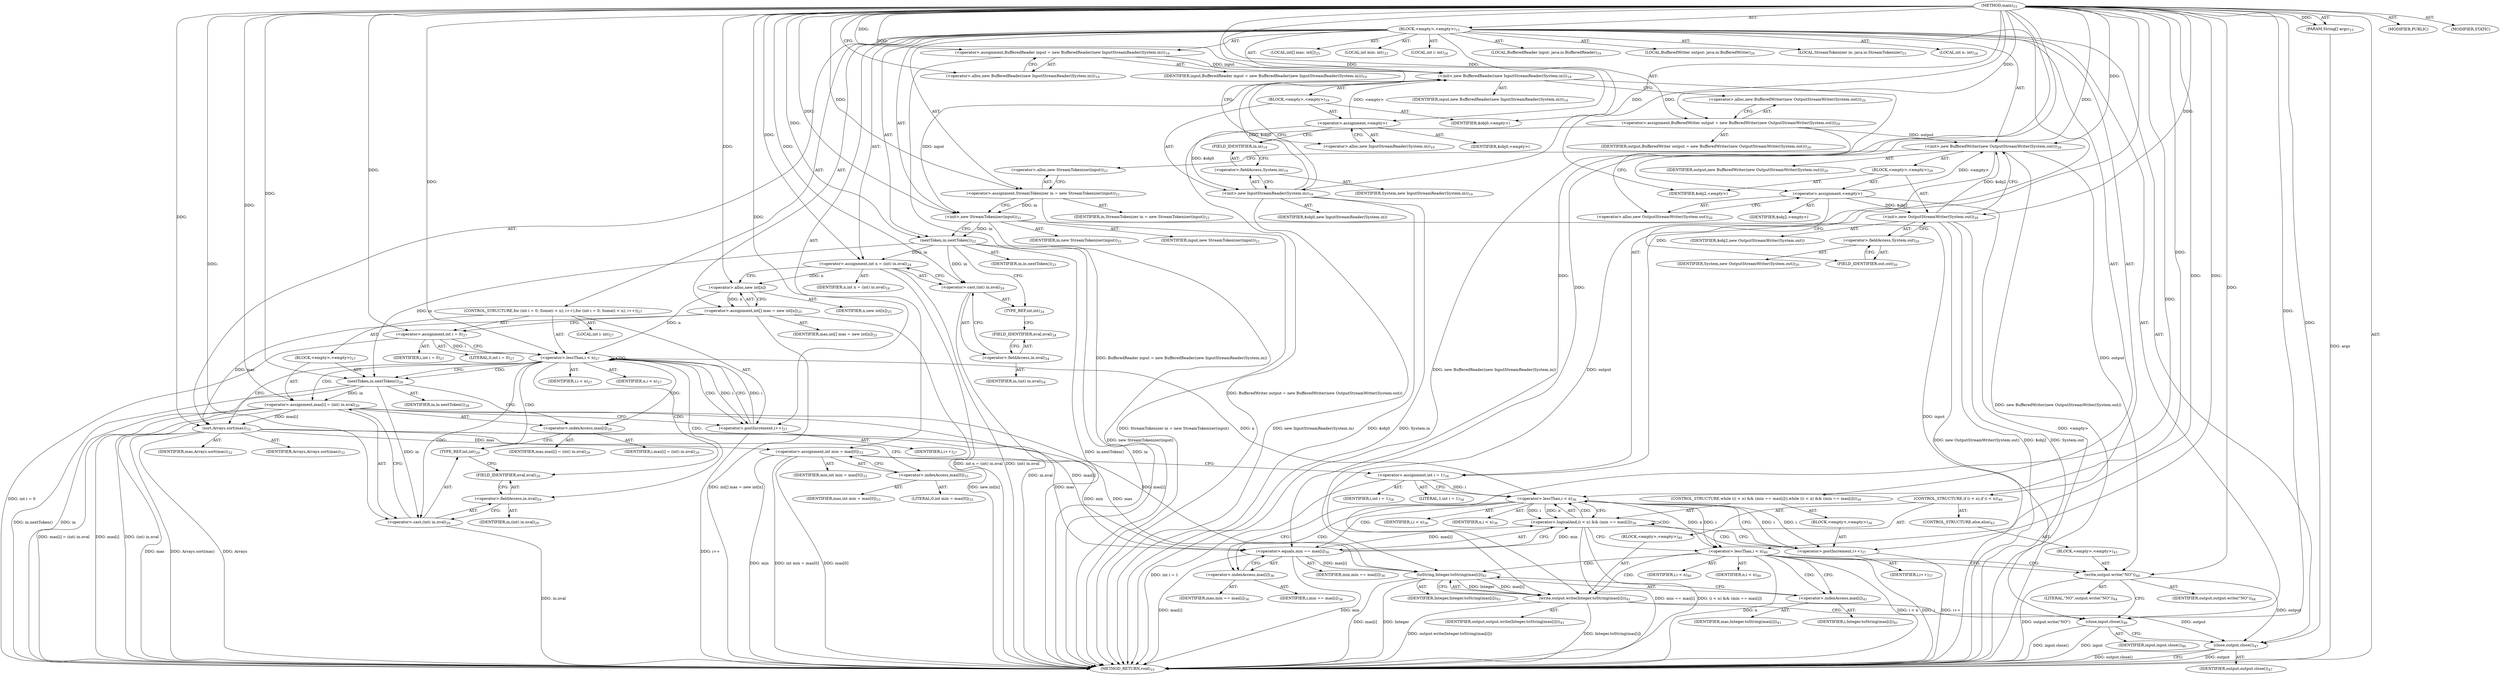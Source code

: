 digraph "main" {  
"23" [label = <(METHOD,main)<SUB>15</SUB>> ]
"24" [label = <(PARAM,String[] args)<SUB>15</SUB>> ]
"25" [label = <(BLOCK,&lt;empty&gt;,&lt;empty&gt;)<SUB>15</SUB>> ]
"4" [label = <(LOCAL,BufferedReader input: java.io.BufferedReader)<SUB>19</SUB>> ]
"26" [label = <(&lt;operator&gt;.assignment,BufferedReader input = new BufferedReader(new InputStreamReader(System.in)))<SUB>19</SUB>> ]
"27" [label = <(IDENTIFIER,input,BufferedReader input = new BufferedReader(new InputStreamReader(System.in)))<SUB>19</SUB>> ]
"28" [label = <(&lt;operator&gt;.alloc,new BufferedReader(new InputStreamReader(System.in)))<SUB>19</SUB>> ]
"29" [label = <(&lt;init&gt;,new BufferedReader(new InputStreamReader(System.in)))<SUB>19</SUB>> ]
"3" [label = <(IDENTIFIER,input,new BufferedReader(new InputStreamReader(System.in)))<SUB>19</SUB>> ]
"30" [label = <(BLOCK,&lt;empty&gt;,&lt;empty&gt;)<SUB>19</SUB>> ]
"31" [label = <(&lt;operator&gt;.assignment,&lt;empty&gt;)> ]
"32" [label = <(IDENTIFIER,$obj0,&lt;empty&gt;)> ]
"33" [label = <(&lt;operator&gt;.alloc,new InputStreamReader(System.in))<SUB>19</SUB>> ]
"34" [label = <(&lt;init&gt;,new InputStreamReader(System.in))<SUB>19</SUB>> ]
"35" [label = <(IDENTIFIER,$obj0,new InputStreamReader(System.in))> ]
"36" [label = <(&lt;operator&gt;.fieldAccess,System.in)<SUB>19</SUB>> ]
"37" [label = <(IDENTIFIER,System,new InputStreamReader(System.in))<SUB>19</SUB>> ]
"38" [label = <(FIELD_IDENTIFIER,in,in)<SUB>19</SUB>> ]
"39" [label = <(IDENTIFIER,$obj0,&lt;empty&gt;)> ]
"6" [label = <(LOCAL,BufferedWriter output: java.io.BufferedWriter)<SUB>20</SUB>> ]
"40" [label = <(&lt;operator&gt;.assignment,BufferedWriter output = new BufferedWriter(new OutputStreamWriter(System.out)))<SUB>20</SUB>> ]
"41" [label = <(IDENTIFIER,output,BufferedWriter output = new BufferedWriter(new OutputStreamWriter(System.out)))<SUB>20</SUB>> ]
"42" [label = <(&lt;operator&gt;.alloc,new BufferedWriter(new OutputStreamWriter(System.out)))<SUB>20</SUB>> ]
"43" [label = <(&lt;init&gt;,new BufferedWriter(new OutputStreamWriter(System.out)))<SUB>20</SUB>> ]
"5" [label = <(IDENTIFIER,output,new BufferedWriter(new OutputStreamWriter(System.out)))<SUB>20</SUB>> ]
"44" [label = <(BLOCK,&lt;empty&gt;,&lt;empty&gt;)<SUB>20</SUB>> ]
"45" [label = <(&lt;operator&gt;.assignment,&lt;empty&gt;)> ]
"46" [label = <(IDENTIFIER,$obj2,&lt;empty&gt;)> ]
"47" [label = <(&lt;operator&gt;.alloc,new OutputStreamWriter(System.out))<SUB>20</SUB>> ]
"48" [label = <(&lt;init&gt;,new OutputStreamWriter(System.out))<SUB>20</SUB>> ]
"49" [label = <(IDENTIFIER,$obj2,new OutputStreamWriter(System.out))> ]
"50" [label = <(&lt;operator&gt;.fieldAccess,System.out)<SUB>20</SUB>> ]
"51" [label = <(IDENTIFIER,System,new OutputStreamWriter(System.out))<SUB>20</SUB>> ]
"52" [label = <(FIELD_IDENTIFIER,out,out)<SUB>20</SUB>> ]
"53" [label = <(IDENTIFIER,$obj2,&lt;empty&gt;)> ]
"8" [label = <(LOCAL,StreamTokenizer in: java.io.StreamTokenizer)<SUB>21</SUB>> ]
"54" [label = <(&lt;operator&gt;.assignment,StreamTokenizer in = new StreamTokenizer(input))<SUB>21</SUB>> ]
"55" [label = <(IDENTIFIER,in,StreamTokenizer in = new StreamTokenizer(input))<SUB>21</SUB>> ]
"56" [label = <(&lt;operator&gt;.alloc,new StreamTokenizer(input))<SUB>21</SUB>> ]
"57" [label = <(&lt;init&gt;,new StreamTokenizer(input))<SUB>21</SUB>> ]
"7" [label = <(IDENTIFIER,in,new StreamTokenizer(input))<SUB>21</SUB>> ]
"58" [label = <(IDENTIFIER,input,new StreamTokenizer(input))<SUB>21</SUB>> ]
"59" [label = <(nextToken,in.nextToken())<SUB>23</SUB>> ]
"60" [label = <(IDENTIFIER,in,in.nextToken())<SUB>23</SUB>> ]
"61" [label = <(LOCAL,int n: int)<SUB>24</SUB>> ]
"62" [label = <(&lt;operator&gt;.assignment,int n = (int) in.nval)<SUB>24</SUB>> ]
"63" [label = <(IDENTIFIER,n,int n = (int) in.nval)<SUB>24</SUB>> ]
"64" [label = <(&lt;operator&gt;.cast,(int) in.nval)<SUB>24</SUB>> ]
"65" [label = <(TYPE_REF,int,int)<SUB>24</SUB>> ]
"66" [label = <(&lt;operator&gt;.fieldAccess,in.nval)<SUB>24</SUB>> ]
"67" [label = <(IDENTIFIER,in,(int) in.nval)<SUB>24</SUB>> ]
"68" [label = <(FIELD_IDENTIFIER,nval,nval)<SUB>24</SUB>> ]
"69" [label = <(LOCAL,int[] mas: int[])<SUB>25</SUB>> ]
"70" [label = <(&lt;operator&gt;.assignment,int[] mas = new int[n])<SUB>25</SUB>> ]
"71" [label = <(IDENTIFIER,mas,int[] mas = new int[n])<SUB>25</SUB>> ]
"72" [label = <(&lt;operator&gt;.alloc,new int[n])> ]
"73" [label = <(IDENTIFIER,n,new int[n])<SUB>25</SUB>> ]
"74" [label = <(CONTROL_STRUCTURE,for (int i = 0; Some(i &lt; n); i++),for (int i = 0; Some(i &lt; n); i++))<SUB>27</SUB>> ]
"75" [label = <(LOCAL,int i: int)<SUB>27</SUB>> ]
"76" [label = <(&lt;operator&gt;.assignment,int i = 0)<SUB>27</SUB>> ]
"77" [label = <(IDENTIFIER,i,int i = 0)<SUB>27</SUB>> ]
"78" [label = <(LITERAL,0,int i = 0)<SUB>27</SUB>> ]
"79" [label = <(&lt;operator&gt;.lessThan,i &lt; n)<SUB>27</SUB>> ]
"80" [label = <(IDENTIFIER,i,i &lt; n)<SUB>27</SUB>> ]
"81" [label = <(IDENTIFIER,n,i &lt; n)<SUB>27</SUB>> ]
"82" [label = <(&lt;operator&gt;.postIncrement,i++)<SUB>27</SUB>> ]
"83" [label = <(IDENTIFIER,i,i++)<SUB>27</SUB>> ]
"84" [label = <(BLOCK,&lt;empty&gt;,&lt;empty&gt;)<SUB>27</SUB>> ]
"85" [label = <(nextToken,in.nextToken())<SUB>28</SUB>> ]
"86" [label = <(IDENTIFIER,in,in.nextToken())<SUB>28</SUB>> ]
"87" [label = <(&lt;operator&gt;.assignment,mas[i] = (int) in.nval)<SUB>29</SUB>> ]
"88" [label = <(&lt;operator&gt;.indexAccess,mas[i])<SUB>29</SUB>> ]
"89" [label = <(IDENTIFIER,mas,mas[i] = (int) in.nval)<SUB>29</SUB>> ]
"90" [label = <(IDENTIFIER,i,mas[i] = (int) in.nval)<SUB>29</SUB>> ]
"91" [label = <(&lt;operator&gt;.cast,(int) in.nval)<SUB>29</SUB>> ]
"92" [label = <(TYPE_REF,int,int)<SUB>29</SUB>> ]
"93" [label = <(&lt;operator&gt;.fieldAccess,in.nval)<SUB>29</SUB>> ]
"94" [label = <(IDENTIFIER,in,(int) in.nval)<SUB>29</SUB>> ]
"95" [label = <(FIELD_IDENTIFIER,nval,nval)<SUB>29</SUB>> ]
"96" [label = <(sort,Arrays.sort(mas))<SUB>32</SUB>> ]
"97" [label = <(IDENTIFIER,Arrays,Arrays.sort(mas))<SUB>32</SUB>> ]
"98" [label = <(IDENTIFIER,mas,Arrays.sort(mas))<SUB>32</SUB>> ]
"99" [label = <(LOCAL,int min: int)<SUB>33</SUB>> ]
"100" [label = <(&lt;operator&gt;.assignment,int min = mas[0])<SUB>33</SUB>> ]
"101" [label = <(IDENTIFIER,min,int min = mas[0])<SUB>33</SUB>> ]
"102" [label = <(&lt;operator&gt;.indexAccess,mas[0])<SUB>33</SUB>> ]
"103" [label = <(IDENTIFIER,mas,int min = mas[0])<SUB>33</SUB>> ]
"104" [label = <(LITERAL,0,int min = mas[0])<SUB>33</SUB>> ]
"105" [label = <(LOCAL,int i: int)<SUB>34</SUB>> ]
"106" [label = <(&lt;operator&gt;.assignment,int i = 1)<SUB>34</SUB>> ]
"107" [label = <(IDENTIFIER,i,int i = 1)<SUB>34</SUB>> ]
"108" [label = <(LITERAL,1,int i = 1)<SUB>34</SUB>> ]
"109" [label = <(CONTROL_STRUCTURE,while ((i &lt; n) &amp;&amp; (min == mas[i])),while ((i &lt; n) &amp;&amp; (min == mas[i])))<SUB>36</SUB>> ]
"110" [label = <(&lt;operator&gt;.logicalAnd,(i &lt; n) &amp;&amp; (min == mas[i]))<SUB>36</SUB>> ]
"111" [label = <(&lt;operator&gt;.lessThan,i &lt; n)<SUB>36</SUB>> ]
"112" [label = <(IDENTIFIER,i,i &lt; n)<SUB>36</SUB>> ]
"113" [label = <(IDENTIFIER,n,i &lt; n)<SUB>36</SUB>> ]
"114" [label = <(&lt;operator&gt;.equals,min == mas[i])<SUB>36</SUB>> ]
"115" [label = <(IDENTIFIER,min,min == mas[i])<SUB>36</SUB>> ]
"116" [label = <(&lt;operator&gt;.indexAccess,mas[i])<SUB>36</SUB>> ]
"117" [label = <(IDENTIFIER,mas,min == mas[i])<SUB>36</SUB>> ]
"118" [label = <(IDENTIFIER,i,min == mas[i])<SUB>36</SUB>> ]
"119" [label = <(BLOCK,&lt;empty&gt;,&lt;empty&gt;)<SUB>36</SUB>> ]
"120" [label = <(&lt;operator&gt;.postIncrement,i++)<SUB>37</SUB>> ]
"121" [label = <(IDENTIFIER,i,i++)<SUB>37</SUB>> ]
"122" [label = <(CONTROL_STRUCTURE,if (i &lt; n),if (i &lt; n))<SUB>40</SUB>> ]
"123" [label = <(&lt;operator&gt;.lessThan,i &lt; n)<SUB>40</SUB>> ]
"124" [label = <(IDENTIFIER,i,i &lt; n)<SUB>40</SUB>> ]
"125" [label = <(IDENTIFIER,n,i &lt; n)<SUB>40</SUB>> ]
"126" [label = <(BLOCK,&lt;empty&gt;,&lt;empty&gt;)<SUB>40</SUB>> ]
"127" [label = <(write,output.write(Integer.toString(mas[i])))<SUB>41</SUB>> ]
"128" [label = <(IDENTIFIER,output,output.write(Integer.toString(mas[i])))<SUB>41</SUB>> ]
"129" [label = <(toString,Integer.toString(mas[i]))<SUB>41</SUB>> ]
"130" [label = <(IDENTIFIER,Integer,Integer.toString(mas[i]))<SUB>41</SUB>> ]
"131" [label = <(&lt;operator&gt;.indexAccess,mas[i])<SUB>41</SUB>> ]
"132" [label = <(IDENTIFIER,mas,Integer.toString(mas[i]))<SUB>41</SUB>> ]
"133" [label = <(IDENTIFIER,i,Integer.toString(mas[i]))<SUB>41</SUB>> ]
"134" [label = <(CONTROL_STRUCTURE,else,else)<SUB>43</SUB>> ]
"135" [label = <(BLOCK,&lt;empty&gt;,&lt;empty&gt;)<SUB>43</SUB>> ]
"136" [label = <(write,output.write(&quot;NO&quot;))<SUB>44</SUB>> ]
"137" [label = <(IDENTIFIER,output,output.write(&quot;NO&quot;))<SUB>44</SUB>> ]
"138" [label = <(LITERAL,&quot;NO&quot;,output.write(&quot;NO&quot;))<SUB>44</SUB>> ]
"139" [label = <(close,input.close())<SUB>46</SUB>> ]
"140" [label = <(IDENTIFIER,input,input.close())<SUB>46</SUB>> ]
"141" [label = <(close,output.close())<SUB>47</SUB>> ]
"142" [label = <(IDENTIFIER,output,output.close())<SUB>47</SUB>> ]
"143" [label = <(MODIFIER,PUBLIC)> ]
"144" [label = <(MODIFIER,STATIC)> ]
"145" [label = <(METHOD_RETURN,void)<SUB>15</SUB>> ]
  "23" -> "24"  [ label = "AST: "] 
  "23" -> "25"  [ label = "AST: "] 
  "23" -> "143"  [ label = "AST: "] 
  "23" -> "144"  [ label = "AST: "] 
  "23" -> "145"  [ label = "AST: "] 
  "25" -> "4"  [ label = "AST: "] 
  "25" -> "26"  [ label = "AST: "] 
  "25" -> "29"  [ label = "AST: "] 
  "25" -> "6"  [ label = "AST: "] 
  "25" -> "40"  [ label = "AST: "] 
  "25" -> "43"  [ label = "AST: "] 
  "25" -> "8"  [ label = "AST: "] 
  "25" -> "54"  [ label = "AST: "] 
  "25" -> "57"  [ label = "AST: "] 
  "25" -> "59"  [ label = "AST: "] 
  "25" -> "61"  [ label = "AST: "] 
  "25" -> "62"  [ label = "AST: "] 
  "25" -> "69"  [ label = "AST: "] 
  "25" -> "70"  [ label = "AST: "] 
  "25" -> "74"  [ label = "AST: "] 
  "25" -> "96"  [ label = "AST: "] 
  "25" -> "99"  [ label = "AST: "] 
  "25" -> "100"  [ label = "AST: "] 
  "25" -> "105"  [ label = "AST: "] 
  "25" -> "106"  [ label = "AST: "] 
  "25" -> "109"  [ label = "AST: "] 
  "25" -> "122"  [ label = "AST: "] 
  "25" -> "139"  [ label = "AST: "] 
  "25" -> "141"  [ label = "AST: "] 
  "26" -> "27"  [ label = "AST: "] 
  "26" -> "28"  [ label = "AST: "] 
  "29" -> "3"  [ label = "AST: "] 
  "29" -> "30"  [ label = "AST: "] 
  "30" -> "31"  [ label = "AST: "] 
  "30" -> "34"  [ label = "AST: "] 
  "30" -> "39"  [ label = "AST: "] 
  "31" -> "32"  [ label = "AST: "] 
  "31" -> "33"  [ label = "AST: "] 
  "34" -> "35"  [ label = "AST: "] 
  "34" -> "36"  [ label = "AST: "] 
  "36" -> "37"  [ label = "AST: "] 
  "36" -> "38"  [ label = "AST: "] 
  "40" -> "41"  [ label = "AST: "] 
  "40" -> "42"  [ label = "AST: "] 
  "43" -> "5"  [ label = "AST: "] 
  "43" -> "44"  [ label = "AST: "] 
  "44" -> "45"  [ label = "AST: "] 
  "44" -> "48"  [ label = "AST: "] 
  "44" -> "53"  [ label = "AST: "] 
  "45" -> "46"  [ label = "AST: "] 
  "45" -> "47"  [ label = "AST: "] 
  "48" -> "49"  [ label = "AST: "] 
  "48" -> "50"  [ label = "AST: "] 
  "50" -> "51"  [ label = "AST: "] 
  "50" -> "52"  [ label = "AST: "] 
  "54" -> "55"  [ label = "AST: "] 
  "54" -> "56"  [ label = "AST: "] 
  "57" -> "7"  [ label = "AST: "] 
  "57" -> "58"  [ label = "AST: "] 
  "59" -> "60"  [ label = "AST: "] 
  "62" -> "63"  [ label = "AST: "] 
  "62" -> "64"  [ label = "AST: "] 
  "64" -> "65"  [ label = "AST: "] 
  "64" -> "66"  [ label = "AST: "] 
  "66" -> "67"  [ label = "AST: "] 
  "66" -> "68"  [ label = "AST: "] 
  "70" -> "71"  [ label = "AST: "] 
  "70" -> "72"  [ label = "AST: "] 
  "72" -> "73"  [ label = "AST: "] 
  "74" -> "75"  [ label = "AST: "] 
  "74" -> "76"  [ label = "AST: "] 
  "74" -> "79"  [ label = "AST: "] 
  "74" -> "82"  [ label = "AST: "] 
  "74" -> "84"  [ label = "AST: "] 
  "76" -> "77"  [ label = "AST: "] 
  "76" -> "78"  [ label = "AST: "] 
  "79" -> "80"  [ label = "AST: "] 
  "79" -> "81"  [ label = "AST: "] 
  "82" -> "83"  [ label = "AST: "] 
  "84" -> "85"  [ label = "AST: "] 
  "84" -> "87"  [ label = "AST: "] 
  "85" -> "86"  [ label = "AST: "] 
  "87" -> "88"  [ label = "AST: "] 
  "87" -> "91"  [ label = "AST: "] 
  "88" -> "89"  [ label = "AST: "] 
  "88" -> "90"  [ label = "AST: "] 
  "91" -> "92"  [ label = "AST: "] 
  "91" -> "93"  [ label = "AST: "] 
  "93" -> "94"  [ label = "AST: "] 
  "93" -> "95"  [ label = "AST: "] 
  "96" -> "97"  [ label = "AST: "] 
  "96" -> "98"  [ label = "AST: "] 
  "100" -> "101"  [ label = "AST: "] 
  "100" -> "102"  [ label = "AST: "] 
  "102" -> "103"  [ label = "AST: "] 
  "102" -> "104"  [ label = "AST: "] 
  "106" -> "107"  [ label = "AST: "] 
  "106" -> "108"  [ label = "AST: "] 
  "109" -> "110"  [ label = "AST: "] 
  "109" -> "119"  [ label = "AST: "] 
  "110" -> "111"  [ label = "AST: "] 
  "110" -> "114"  [ label = "AST: "] 
  "111" -> "112"  [ label = "AST: "] 
  "111" -> "113"  [ label = "AST: "] 
  "114" -> "115"  [ label = "AST: "] 
  "114" -> "116"  [ label = "AST: "] 
  "116" -> "117"  [ label = "AST: "] 
  "116" -> "118"  [ label = "AST: "] 
  "119" -> "120"  [ label = "AST: "] 
  "120" -> "121"  [ label = "AST: "] 
  "122" -> "123"  [ label = "AST: "] 
  "122" -> "126"  [ label = "AST: "] 
  "122" -> "134"  [ label = "AST: "] 
  "123" -> "124"  [ label = "AST: "] 
  "123" -> "125"  [ label = "AST: "] 
  "126" -> "127"  [ label = "AST: "] 
  "127" -> "128"  [ label = "AST: "] 
  "127" -> "129"  [ label = "AST: "] 
  "129" -> "130"  [ label = "AST: "] 
  "129" -> "131"  [ label = "AST: "] 
  "131" -> "132"  [ label = "AST: "] 
  "131" -> "133"  [ label = "AST: "] 
  "134" -> "135"  [ label = "AST: "] 
  "135" -> "136"  [ label = "AST: "] 
  "136" -> "137"  [ label = "AST: "] 
  "136" -> "138"  [ label = "AST: "] 
  "139" -> "140"  [ label = "AST: "] 
  "141" -> "142"  [ label = "AST: "] 
  "26" -> "33"  [ label = "CFG: "] 
  "29" -> "42"  [ label = "CFG: "] 
  "40" -> "47"  [ label = "CFG: "] 
  "43" -> "56"  [ label = "CFG: "] 
  "54" -> "57"  [ label = "CFG: "] 
  "57" -> "59"  [ label = "CFG: "] 
  "59" -> "65"  [ label = "CFG: "] 
  "62" -> "72"  [ label = "CFG: "] 
  "70" -> "76"  [ label = "CFG: "] 
  "96" -> "102"  [ label = "CFG: "] 
  "100" -> "106"  [ label = "CFG: "] 
  "106" -> "111"  [ label = "CFG: "] 
  "139" -> "141"  [ label = "CFG: "] 
  "141" -> "145"  [ label = "CFG: "] 
  "28" -> "26"  [ label = "CFG: "] 
  "42" -> "40"  [ label = "CFG: "] 
  "56" -> "54"  [ label = "CFG: "] 
  "64" -> "62"  [ label = "CFG: "] 
  "72" -> "70"  [ label = "CFG: "] 
  "76" -> "79"  [ label = "CFG: "] 
  "79" -> "85"  [ label = "CFG: "] 
  "79" -> "96"  [ label = "CFG: "] 
  "82" -> "79"  [ label = "CFG: "] 
  "102" -> "100"  [ label = "CFG: "] 
  "110" -> "120"  [ label = "CFG: "] 
  "110" -> "123"  [ label = "CFG: "] 
  "123" -> "131"  [ label = "CFG: "] 
  "123" -> "136"  [ label = "CFG: "] 
  "31" -> "38"  [ label = "CFG: "] 
  "34" -> "29"  [ label = "CFG: "] 
  "45" -> "52"  [ label = "CFG: "] 
  "48" -> "43"  [ label = "CFG: "] 
  "65" -> "68"  [ label = "CFG: "] 
  "66" -> "64"  [ label = "CFG: "] 
  "85" -> "88"  [ label = "CFG: "] 
  "87" -> "82"  [ label = "CFG: "] 
  "111" -> "110"  [ label = "CFG: "] 
  "111" -> "116"  [ label = "CFG: "] 
  "114" -> "110"  [ label = "CFG: "] 
  "120" -> "111"  [ label = "CFG: "] 
  "127" -> "139"  [ label = "CFG: "] 
  "33" -> "31"  [ label = "CFG: "] 
  "36" -> "34"  [ label = "CFG: "] 
  "47" -> "45"  [ label = "CFG: "] 
  "50" -> "48"  [ label = "CFG: "] 
  "68" -> "66"  [ label = "CFG: "] 
  "88" -> "92"  [ label = "CFG: "] 
  "91" -> "87"  [ label = "CFG: "] 
  "116" -> "114"  [ label = "CFG: "] 
  "129" -> "127"  [ label = "CFG: "] 
  "136" -> "139"  [ label = "CFG: "] 
  "38" -> "36"  [ label = "CFG: "] 
  "52" -> "50"  [ label = "CFG: "] 
  "92" -> "95"  [ label = "CFG: "] 
  "93" -> "91"  [ label = "CFG: "] 
  "131" -> "129"  [ label = "CFG: "] 
  "95" -> "93"  [ label = "CFG: "] 
  "23" -> "28"  [ label = "CFG: "] 
  "24" -> "145"  [ label = "DDG: args"] 
  "26" -> "145"  [ label = "DDG: BufferedReader input = new BufferedReader(new InputStreamReader(System.in))"] 
  "34" -> "145"  [ label = "DDG: $obj0"] 
  "34" -> "145"  [ label = "DDG: System.in"] 
  "34" -> "145"  [ label = "DDG: new InputStreamReader(System.in)"] 
  "29" -> "145"  [ label = "DDG: new BufferedReader(new InputStreamReader(System.in))"] 
  "40" -> "145"  [ label = "DDG: BufferedWriter output = new BufferedWriter(new OutputStreamWriter(System.out))"] 
  "45" -> "145"  [ label = "DDG: &lt;empty&gt;"] 
  "48" -> "145"  [ label = "DDG: $obj2"] 
  "48" -> "145"  [ label = "DDG: System.out"] 
  "48" -> "145"  [ label = "DDG: new OutputStreamWriter(System.out)"] 
  "43" -> "145"  [ label = "DDG: new BufferedWriter(new OutputStreamWriter(System.out))"] 
  "54" -> "145"  [ label = "DDG: StreamTokenizer in = new StreamTokenizer(input)"] 
  "57" -> "145"  [ label = "DDG: new StreamTokenizer(input)"] 
  "59" -> "145"  [ label = "DDG: in"] 
  "59" -> "145"  [ label = "DDG: in.nextToken()"] 
  "64" -> "145"  [ label = "DDG: in.nval"] 
  "62" -> "145"  [ label = "DDG: (int) in.nval"] 
  "62" -> "145"  [ label = "DDG: int n = (int) in.nval"] 
  "70" -> "145"  [ label = "DDG: new int[n]"] 
  "70" -> "145"  [ label = "DDG: int[] mas = new int[n]"] 
  "76" -> "145"  [ label = "DDG: int i = 0"] 
  "96" -> "145"  [ label = "DDG: mas"] 
  "96" -> "145"  [ label = "DDG: Arrays.sort(mas)"] 
  "100" -> "145"  [ label = "DDG: min"] 
  "100" -> "145"  [ label = "DDG: mas[0]"] 
  "100" -> "145"  [ label = "DDG: int min = mas[0]"] 
  "106" -> "145"  [ label = "DDG: int i = 1"] 
  "114" -> "145"  [ label = "DDG: min"] 
  "114" -> "145"  [ label = "DDG: mas[i]"] 
  "110" -> "145"  [ label = "DDG: min == mas[i]"] 
  "110" -> "145"  [ label = "DDG: (i &lt; n) &amp;&amp; (min == mas[i])"] 
  "123" -> "145"  [ label = "DDG: i"] 
  "123" -> "145"  [ label = "DDG: n"] 
  "123" -> "145"  [ label = "DDG: i &lt; n"] 
  "136" -> "145"  [ label = "DDG: output.write(&quot;NO&quot;)"] 
  "129" -> "145"  [ label = "DDG: mas[i]"] 
  "127" -> "145"  [ label = "DDG: Integer.toString(mas[i])"] 
  "127" -> "145"  [ label = "DDG: output.write(Integer.toString(mas[i]))"] 
  "139" -> "145"  [ label = "DDG: input"] 
  "139" -> "145"  [ label = "DDG: input.close()"] 
  "141" -> "145"  [ label = "DDG: output"] 
  "141" -> "145"  [ label = "DDG: output.close()"] 
  "120" -> "145"  [ label = "DDG: i++"] 
  "85" -> "145"  [ label = "DDG: in"] 
  "85" -> "145"  [ label = "DDG: in.nextToken()"] 
  "87" -> "145"  [ label = "DDG: mas[i]"] 
  "91" -> "145"  [ label = "DDG: in.nval"] 
  "87" -> "145"  [ label = "DDG: (int) in.nval"] 
  "87" -> "145"  [ label = "DDG: mas[i] = (int) in.nval"] 
  "82" -> "145"  [ label = "DDG: i++"] 
  "96" -> "145"  [ label = "DDG: Arrays"] 
  "129" -> "145"  [ label = "DDG: Integer"] 
  "23" -> "24"  [ label = "DDG: "] 
  "23" -> "26"  [ label = "DDG: "] 
  "23" -> "40"  [ label = "DDG: "] 
  "23" -> "54"  [ label = "DDG: "] 
  "23" -> "62"  [ label = "DDG: "] 
  "59" -> "62"  [ label = "DDG: in"] 
  "72" -> "70"  [ label = "DDG: n"] 
  "96" -> "100"  [ label = "DDG: mas"] 
  "23" -> "106"  [ label = "DDG: "] 
  "26" -> "29"  [ label = "DDG: input"] 
  "23" -> "29"  [ label = "DDG: "] 
  "31" -> "29"  [ label = "DDG: &lt;empty&gt;"] 
  "34" -> "29"  [ label = "DDG: $obj0"] 
  "40" -> "43"  [ label = "DDG: output"] 
  "23" -> "43"  [ label = "DDG: "] 
  "45" -> "43"  [ label = "DDG: &lt;empty&gt;"] 
  "48" -> "43"  [ label = "DDG: $obj2"] 
  "54" -> "57"  [ label = "DDG: in"] 
  "23" -> "57"  [ label = "DDG: "] 
  "29" -> "57"  [ label = "DDG: input"] 
  "57" -> "59"  [ label = "DDG: in"] 
  "23" -> "59"  [ label = "DDG: "] 
  "23" -> "76"  [ label = "DDG: "] 
  "23" -> "96"  [ label = "DDG: "] 
  "70" -> "96"  [ label = "DDG: mas"] 
  "87" -> "96"  [ label = "DDG: mas[i]"] 
  "57" -> "139"  [ label = "DDG: input"] 
  "23" -> "139"  [ label = "DDG: "] 
  "136" -> "141"  [ label = "DDG: output"] 
  "127" -> "141"  [ label = "DDG: output"] 
  "23" -> "141"  [ label = "DDG: "] 
  "23" -> "31"  [ label = "DDG: "] 
  "23" -> "39"  [ label = "DDG: "] 
  "23" -> "45"  [ label = "DDG: "] 
  "23" -> "53"  [ label = "DDG: "] 
  "23" -> "64"  [ label = "DDG: "] 
  "59" -> "64"  [ label = "DDG: in"] 
  "62" -> "72"  [ label = "DDG: n"] 
  "23" -> "72"  [ label = "DDG: "] 
  "76" -> "79"  [ label = "DDG: i"] 
  "82" -> "79"  [ label = "DDG: i"] 
  "23" -> "79"  [ label = "DDG: "] 
  "72" -> "79"  [ label = "DDG: n"] 
  "79" -> "82"  [ label = "DDG: i"] 
  "23" -> "82"  [ label = "DDG: "] 
  "23" -> "87"  [ label = "DDG: "] 
  "85" -> "87"  [ label = "DDG: in"] 
  "111" -> "110"  [ label = "DDG: i"] 
  "111" -> "110"  [ label = "DDG: n"] 
  "114" -> "110"  [ label = "DDG: min"] 
  "114" -> "110"  [ label = "DDG: mas[i]"] 
  "111" -> "123"  [ label = "DDG: i"] 
  "23" -> "123"  [ label = "DDG: "] 
  "111" -> "123"  [ label = "DDG: n"] 
  "31" -> "34"  [ label = "DDG: $obj0"] 
  "23" -> "34"  [ label = "DDG: "] 
  "45" -> "48"  [ label = "DDG: $obj2"] 
  "23" -> "48"  [ label = "DDG: "] 
  "59" -> "85"  [ label = "DDG: in"] 
  "23" -> "85"  [ label = "DDG: "] 
  "106" -> "111"  [ label = "DDG: i"] 
  "120" -> "111"  [ label = "DDG: i"] 
  "23" -> "111"  [ label = "DDG: "] 
  "79" -> "111"  [ label = "DDG: n"] 
  "100" -> "114"  [ label = "DDG: min"] 
  "23" -> "114"  [ label = "DDG: "] 
  "96" -> "114"  [ label = "DDG: mas"] 
  "87" -> "114"  [ label = "DDG: mas[i]"] 
  "111" -> "120"  [ label = "DDG: i"] 
  "23" -> "120"  [ label = "DDG: "] 
  "43" -> "127"  [ label = "DDG: output"] 
  "23" -> "127"  [ label = "DDG: "] 
  "129" -> "127"  [ label = "DDG: Integer"] 
  "129" -> "127"  [ label = "DDG: mas[i]"] 
  "23" -> "91"  [ label = "DDG: "] 
  "85" -> "91"  [ label = "DDG: in"] 
  "23" -> "129"  [ label = "DDG: "] 
  "96" -> "129"  [ label = "DDG: mas"] 
  "114" -> "129"  [ label = "DDG: mas[i]"] 
  "87" -> "129"  [ label = "DDG: mas[i]"] 
  "43" -> "136"  [ label = "DDG: output"] 
  "23" -> "136"  [ label = "DDG: "] 
  "79" -> "85"  [ label = "CDG: "] 
  "79" -> "88"  [ label = "CDG: "] 
  "79" -> "95"  [ label = "CDG: "] 
  "79" -> "92"  [ label = "CDG: "] 
  "79" -> "87"  [ label = "CDG: "] 
  "79" -> "91"  [ label = "CDG: "] 
  "79" -> "82"  [ label = "CDG: "] 
  "79" -> "93"  [ label = "CDG: "] 
  "79" -> "79"  [ label = "CDG: "] 
  "110" -> "120"  [ label = "CDG: "] 
  "110" -> "110"  [ label = "CDG: "] 
  "110" -> "111"  [ label = "CDG: "] 
  "123" -> "136"  [ label = "CDG: "] 
  "123" -> "131"  [ label = "CDG: "] 
  "123" -> "127"  [ label = "CDG: "] 
  "123" -> "129"  [ label = "CDG: "] 
  "111" -> "116"  [ label = "CDG: "] 
  "111" -> "114"  [ label = "CDG: "] 
}
